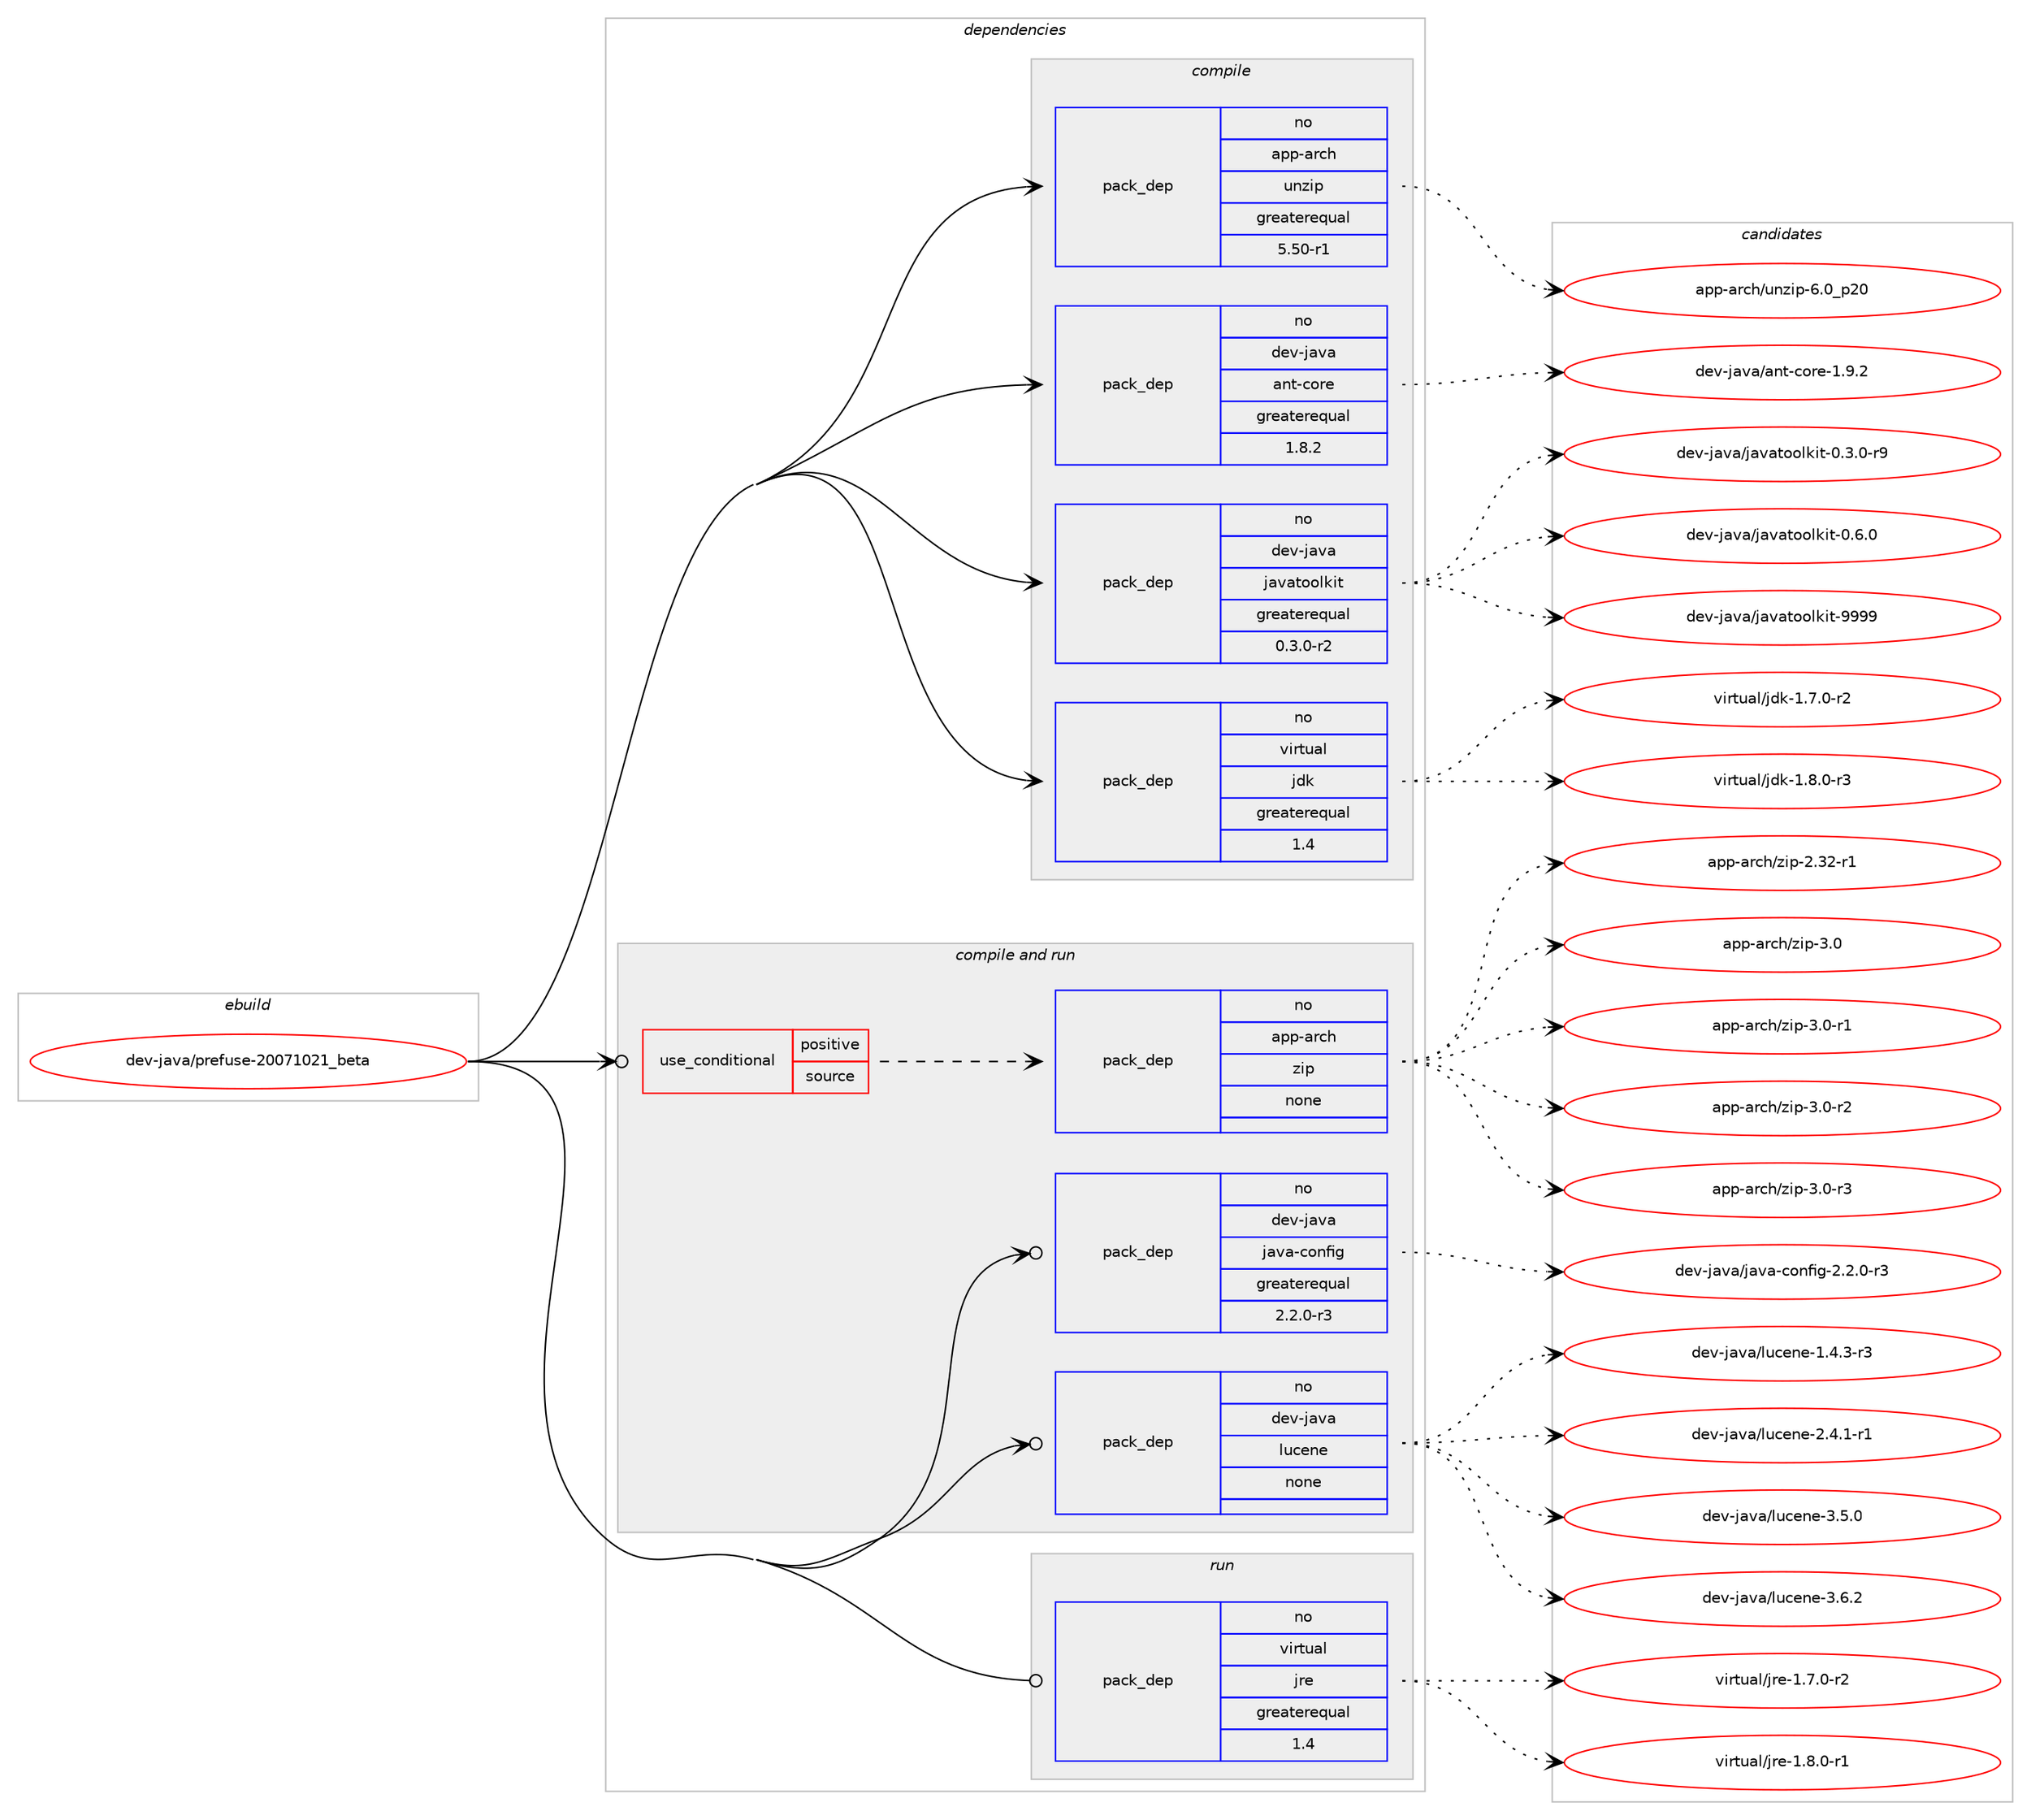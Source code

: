 digraph prolog {

# *************
# Graph options
# *************

newrank=true;
concentrate=true;
compound=true;
graph [rankdir=LR,fontname=Helvetica,fontsize=10,ranksep=1.5];#, ranksep=2.5, nodesep=0.2];
edge  [arrowhead=vee];
node  [fontname=Helvetica,fontsize=10];

# **********
# The ebuild
# **********

subgraph cluster_leftcol {
color=gray;
rank=same;
label=<<i>ebuild</i>>;
id [label="dev-java/prefuse-20071021_beta", color=red, width=4, href="../dev-java/prefuse-20071021_beta.svg"];
}

# ****************
# The dependencies
# ****************

subgraph cluster_midcol {
color=gray;
label=<<i>dependencies</i>>;
subgraph cluster_compile {
fillcolor="#eeeeee";
style=filled;
label=<<i>compile</i>>;
subgraph pack78747 {
dependency104248 [label=<<TABLE BORDER="0" CELLBORDER="1" CELLSPACING="0" CELLPADDING="4" WIDTH="220"><TR><TD ROWSPAN="6" CELLPADDING="30">pack_dep</TD></TR><TR><TD WIDTH="110">no</TD></TR><TR><TD>app-arch</TD></TR><TR><TD>unzip</TD></TR><TR><TD>greaterequal</TD></TR><TR><TD>5.50-r1</TD></TR></TABLE>>, shape=none, color=blue];
}
id:e -> dependency104248:w [weight=20,style="solid",arrowhead="vee"];
subgraph pack78748 {
dependency104249 [label=<<TABLE BORDER="0" CELLBORDER="1" CELLSPACING="0" CELLPADDING="4" WIDTH="220"><TR><TD ROWSPAN="6" CELLPADDING="30">pack_dep</TD></TR><TR><TD WIDTH="110">no</TD></TR><TR><TD>dev-java</TD></TR><TR><TD>ant-core</TD></TR><TR><TD>greaterequal</TD></TR><TR><TD>1.8.2</TD></TR></TABLE>>, shape=none, color=blue];
}
id:e -> dependency104249:w [weight=20,style="solid",arrowhead="vee"];
subgraph pack78749 {
dependency104250 [label=<<TABLE BORDER="0" CELLBORDER="1" CELLSPACING="0" CELLPADDING="4" WIDTH="220"><TR><TD ROWSPAN="6" CELLPADDING="30">pack_dep</TD></TR><TR><TD WIDTH="110">no</TD></TR><TR><TD>dev-java</TD></TR><TR><TD>javatoolkit</TD></TR><TR><TD>greaterequal</TD></TR><TR><TD>0.3.0-r2</TD></TR></TABLE>>, shape=none, color=blue];
}
id:e -> dependency104250:w [weight=20,style="solid",arrowhead="vee"];
subgraph pack78750 {
dependency104251 [label=<<TABLE BORDER="0" CELLBORDER="1" CELLSPACING="0" CELLPADDING="4" WIDTH="220"><TR><TD ROWSPAN="6" CELLPADDING="30">pack_dep</TD></TR><TR><TD WIDTH="110">no</TD></TR><TR><TD>virtual</TD></TR><TR><TD>jdk</TD></TR><TR><TD>greaterequal</TD></TR><TR><TD>1.4</TD></TR></TABLE>>, shape=none, color=blue];
}
id:e -> dependency104251:w [weight=20,style="solid",arrowhead="vee"];
}
subgraph cluster_compileandrun {
fillcolor="#eeeeee";
style=filled;
label=<<i>compile and run</i>>;
subgraph cond22469 {
dependency104252 [label=<<TABLE BORDER="0" CELLBORDER="1" CELLSPACING="0" CELLPADDING="4"><TR><TD ROWSPAN="3" CELLPADDING="10">use_conditional</TD></TR><TR><TD>positive</TD></TR><TR><TD>source</TD></TR></TABLE>>, shape=none, color=red];
subgraph pack78751 {
dependency104253 [label=<<TABLE BORDER="0" CELLBORDER="1" CELLSPACING="0" CELLPADDING="4" WIDTH="220"><TR><TD ROWSPAN="6" CELLPADDING="30">pack_dep</TD></TR><TR><TD WIDTH="110">no</TD></TR><TR><TD>app-arch</TD></TR><TR><TD>zip</TD></TR><TR><TD>none</TD></TR><TR><TD></TD></TR></TABLE>>, shape=none, color=blue];
}
dependency104252:e -> dependency104253:w [weight=20,style="dashed",arrowhead="vee"];
}
id:e -> dependency104252:w [weight=20,style="solid",arrowhead="odotvee"];
subgraph pack78752 {
dependency104254 [label=<<TABLE BORDER="0" CELLBORDER="1" CELLSPACING="0" CELLPADDING="4" WIDTH="220"><TR><TD ROWSPAN="6" CELLPADDING="30">pack_dep</TD></TR><TR><TD WIDTH="110">no</TD></TR><TR><TD>dev-java</TD></TR><TR><TD>java-config</TD></TR><TR><TD>greaterequal</TD></TR><TR><TD>2.2.0-r3</TD></TR></TABLE>>, shape=none, color=blue];
}
id:e -> dependency104254:w [weight=20,style="solid",arrowhead="odotvee"];
subgraph pack78753 {
dependency104255 [label=<<TABLE BORDER="0" CELLBORDER="1" CELLSPACING="0" CELLPADDING="4" WIDTH="220"><TR><TD ROWSPAN="6" CELLPADDING="30">pack_dep</TD></TR><TR><TD WIDTH="110">no</TD></TR><TR><TD>dev-java</TD></TR><TR><TD>lucene</TD></TR><TR><TD>none</TD></TR><TR><TD></TD></TR></TABLE>>, shape=none, color=blue];
}
id:e -> dependency104255:w [weight=20,style="solid",arrowhead="odotvee"];
}
subgraph cluster_run {
fillcolor="#eeeeee";
style=filled;
label=<<i>run</i>>;
subgraph pack78754 {
dependency104256 [label=<<TABLE BORDER="0" CELLBORDER="1" CELLSPACING="0" CELLPADDING="4" WIDTH="220"><TR><TD ROWSPAN="6" CELLPADDING="30">pack_dep</TD></TR><TR><TD WIDTH="110">no</TD></TR><TR><TD>virtual</TD></TR><TR><TD>jre</TD></TR><TR><TD>greaterequal</TD></TR><TR><TD>1.4</TD></TR></TABLE>>, shape=none, color=blue];
}
id:e -> dependency104256:w [weight=20,style="solid",arrowhead="odot"];
}
}

# **************
# The candidates
# **************

subgraph cluster_choices {
rank=same;
color=gray;
label=<<i>candidates</i>>;

subgraph choice78747 {
color=black;
nodesep=1;
choice971121124597114991044711711012210511245544648951125048 [label="app-arch/unzip-6.0_p20", color=red, width=4,href="../app-arch/unzip-6.0_p20.svg"];
dependency104248:e -> choice971121124597114991044711711012210511245544648951125048:w [style=dotted,weight="100"];
}
subgraph choice78748 {
color=black;
nodesep=1;
choice10010111845106971189747971101164599111114101454946574650 [label="dev-java/ant-core-1.9.2", color=red, width=4,href="../dev-java/ant-core-1.9.2.svg"];
dependency104249:e -> choice10010111845106971189747971101164599111114101454946574650:w [style=dotted,weight="100"];
}
subgraph choice78749 {
color=black;
nodesep=1;
choice1001011184510697118974710697118971161111111081071051164548465146484511457 [label="dev-java/javatoolkit-0.3.0-r9", color=red, width=4,href="../dev-java/javatoolkit-0.3.0-r9.svg"];
choice100101118451069711897471069711897116111111108107105116454846544648 [label="dev-java/javatoolkit-0.6.0", color=red, width=4,href="../dev-java/javatoolkit-0.6.0.svg"];
choice1001011184510697118974710697118971161111111081071051164557575757 [label="dev-java/javatoolkit-9999", color=red, width=4,href="../dev-java/javatoolkit-9999.svg"];
dependency104250:e -> choice1001011184510697118974710697118971161111111081071051164548465146484511457:w [style=dotted,weight="100"];
dependency104250:e -> choice100101118451069711897471069711897116111111108107105116454846544648:w [style=dotted,weight="100"];
dependency104250:e -> choice1001011184510697118974710697118971161111111081071051164557575757:w [style=dotted,weight="100"];
}
subgraph choice78750 {
color=black;
nodesep=1;
choice11810511411611797108471061001074549465546484511450 [label="virtual/jdk-1.7.0-r2", color=red, width=4,href="../virtual/jdk-1.7.0-r2.svg"];
choice11810511411611797108471061001074549465646484511451 [label="virtual/jdk-1.8.0-r3", color=red, width=4,href="../virtual/jdk-1.8.0-r3.svg"];
dependency104251:e -> choice11810511411611797108471061001074549465546484511450:w [style=dotted,weight="100"];
dependency104251:e -> choice11810511411611797108471061001074549465646484511451:w [style=dotted,weight="100"];
}
subgraph choice78751 {
color=black;
nodesep=1;
choice971121124597114991044712210511245504651504511449 [label="app-arch/zip-2.32-r1", color=red, width=4,href="../app-arch/zip-2.32-r1.svg"];
choice971121124597114991044712210511245514648 [label="app-arch/zip-3.0", color=red, width=4,href="../app-arch/zip-3.0.svg"];
choice9711211245971149910447122105112455146484511449 [label="app-arch/zip-3.0-r1", color=red, width=4,href="../app-arch/zip-3.0-r1.svg"];
choice9711211245971149910447122105112455146484511450 [label="app-arch/zip-3.0-r2", color=red, width=4,href="../app-arch/zip-3.0-r2.svg"];
choice9711211245971149910447122105112455146484511451 [label="app-arch/zip-3.0-r3", color=red, width=4,href="../app-arch/zip-3.0-r3.svg"];
dependency104253:e -> choice971121124597114991044712210511245504651504511449:w [style=dotted,weight="100"];
dependency104253:e -> choice971121124597114991044712210511245514648:w [style=dotted,weight="100"];
dependency104253:e -> choice9711211245971149910447122105112455146484511449:w [style=dotted,weight="100"];
dependency104253:e -> choice9711211245971149910447122105112455146484511450:w [style=dotted,weight="100"];
dependency104253:e -> choice9711211245971149910447122105112455146484511451:w [style=dotted,weight="100"];
}
subgraph choice78752 {
color=black;
nodesep=1;
choice10010111845106971189747106971189745991111101021051034550465046484511451 [label="dev-java/java-config-2.2.0-r3", color=red, width=4,href="../dev-java/java-config-2.2.0-r3.svg"];
dependency104254:e -> choice10010111845106971189747106971189745991111101021051034550465046484511451:w [style=dotted,weight="100"];
}
subgraph choice78753 {
color=black;
nodesep=1;
choice10010111845106971189747108117991011101014549465246514511451 [label="dev-java/lucene-1.4.3-r3", color=red, width=4,href="../dev-java/lucene-1.4.3-r3.svg"];
choice10010111845106971189747108117991011101014550465246494511449 [label="dev-java/lucene-2.4.1-r1", color=red, width=4,href="../dev-java/lucene-2.4.1-r1.svg"];
choice1001011184510697118974710811799101110101455146534648 [label="dev-java/lucene-3.5.0", color=red, width=4,href="../dev-java/lucene-3.5.0.svg"];
choice1001011184510697118974710811799101110101455146544650 [label="dev-java/lucene-3.6.2", color=red, width=4,href="../dev-java/lucene-3.6.2.svg"];
dependency104255:e -> choice10010111845106971189747108117991011101014549465246514511451:w [style=dotted,weight="100"];
dependency104255:e -> choice10010111845106971189747108117991011101014550465246494511449:w [style=dotted,weight="100"];
dependency104255:e -> choice1001011184510697118974710811799101110101455146534648:w [style=dotted,weight="100"];
dependency104255:e -> choice1001011184510697118974710811799101110101455146544650:w [style=dotted,weight="100"];
}
subgraph choice78754 {
color=black;
nodesep=1;
choice11810511411611797108471061141014549465546484511450 [label="virtual/jre-1.7.0-r2", color=red, width=4,href="../virtual/jre-1.7.0-r2.svg"];
choice11810511411611797108471061141014549465646484511449 [label="virtual/jre-1.8.0-r1", color=red, width=4,href="../virtual/jre-1.8.0-r1.svg"];
dependency104256:e -> choice11810511411611797108471061141014549465546484511450:w [style=dotted,weight="100"];
dependency104256:e -> choice11810511411611797108471061141014549465646484511449:w [style=dotted,weight="100"];
}
}

}
